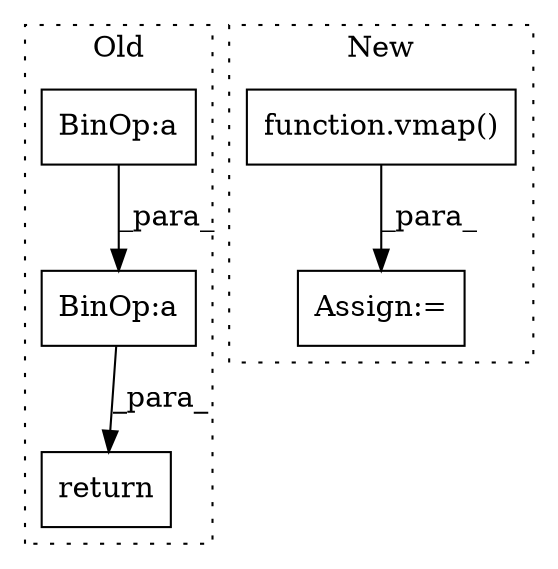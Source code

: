 digraph G {
subgraph cluster0 {
1 [label="return" a="93" s="5169" l="7" shape="box"];
4 [label="BinOp:a" a="82" s="5041" l="1" shape="box"];
5 [label="BinOp:a" a="82" s="5025" l="3" shape="box"];
label = "Old";
style="dotted";
}
subgraph cluster1 {
2 [label="function.vmap()" a="75" s="4793,4843" l="5,1" shape="box"];
3 [label="Assign:=" a="68" s="4790" l="3" shape="box"];
label = "New";
style="dotted";
}
2 -> 3 [label="_para_"];
4 -> 5 [label="_para_"];
5 -> 1 [label="_para_"];
}
